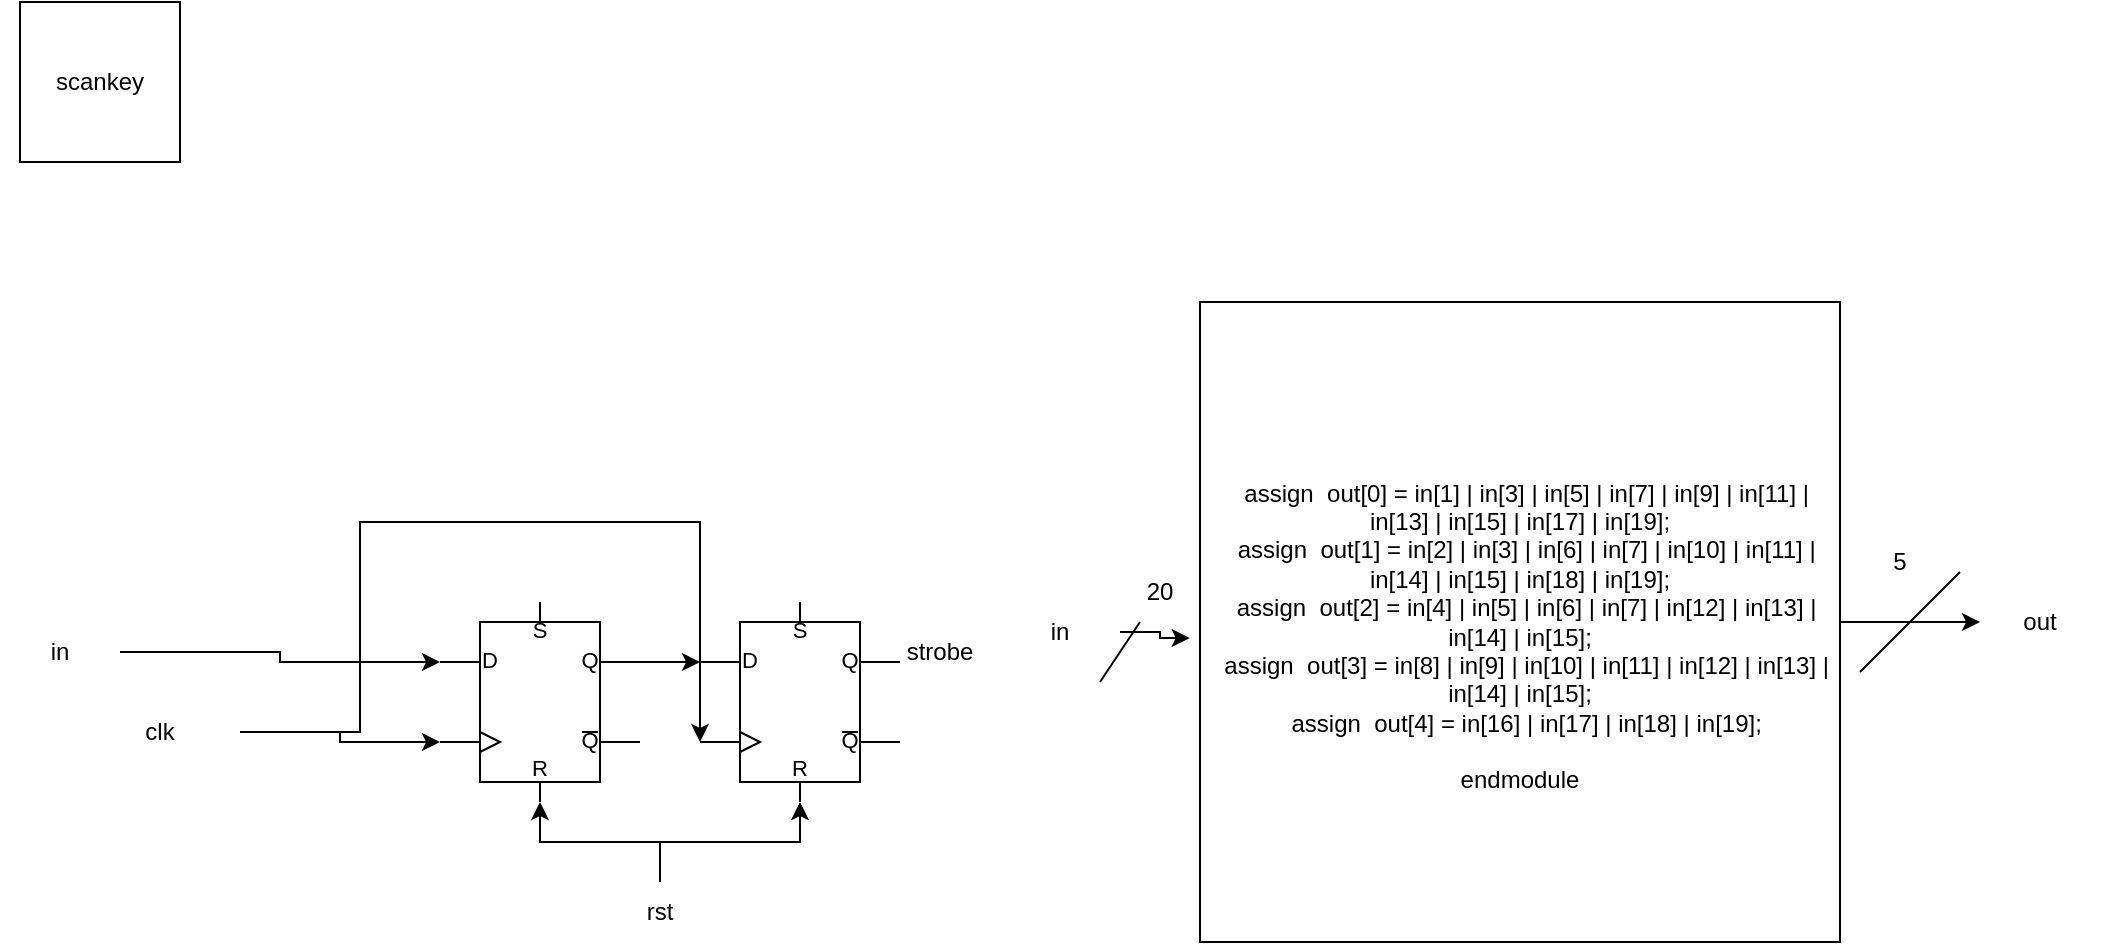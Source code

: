 <mxfile version="21.1.4" type="github">
  <diagram name="Page-1" id="kjlQmZi9r37JtP8QVC5k">
    <mxGraphModel dx="1360" dy="795" grid="1" gridSize="10" guides="1" tooltips="1" connect="1" arrows="1" fold="1" page="1" pageScale="1" pageWidth="850" pageHeight="1100" math="0" shadow="0">
      <root>
        <mxCell id="0" />
        <mxCell id="1" parent="0" />
        <mxCell id="WCnC0Boj_QlMHg6JY355-2" value="scankey" style="whiteSpace=wrap;html=1;aspect=fixed;" parent="1" vertex="1">
          <mxGeometry x="30" y="20" width="80" height="80" as="geometry" />
        </mxCell>
        <mxCell id="8hKc8VmLNUhdKkdxQona-16" style="edgeStyle=orthogonalEdgeStyle;rounded=0;orthogonalLoop=1;jettySize=auto;html=1;entryX=0;entryY=0.5;entryDx=0;entryDy=0;" parent="1" source="WCnC0Boj_QlMHg6JY355-3" target="8hKc8VmLNUhdKkdxQona-14" edge="1">
          <mxGeometry relative="1" as="geometry" />
        </mxCell>
        <mxCell id="WCnC0Boj_QlMHg6JY355-3" value="&lt;br&gt;&amp;nbsp; assign&amp;nbsp; out[0] = in[1] | in[3] | in[5] | in[7] | in[9] | in[11] | in[13] | in[15] | in[17] | in[19];&lt;br&gt;&amp;nbsp; assign&amp;nbsp; out[1] = in[2] | in[3] | in[6] | in[7] | in[10] | in[11] | in[14] | in[15] | in[18] | in[19];&lt;br&gt;&amp;nbsp; assign&amp;nbsp; out[2] = in[4] | in[5] | in[6] | in[7] | in[12] | in[13] | in[14] | in[15];&lt;br&gt;&amp;nbsp; assign&amp;nbsp; out[3] = in[8] | in[9] | in[10] | in[11] | in[12] | in[13] | in[14] | in[15];&lt;br&gt;&amp;nbsp; assign&amp;nbsp; out[4] = in[16] | in[17] | in[18] | in[19];&lt;br&gt;&lt;br&gt;endmodule" style="whiteSpace=wrap;html=1;aspect=fixed;" parent="1" vertex="1">
          <mxGeometry x="620" y="170" width="320" height="320" as="geometry" />
        </mxCell>
        <mxCell id="8hKc8VmLNUhdKkdxQona-6" style="edgeStyle=orthogonalEdgeStyle;rounded=0;orthogonalLoop=1;jettySize=auto;html=1;entryX=0;entryY=0.7;entryDx=0;entryDy=0;entryPerimeter=0;" parent="1" source="Yvk9czCzsU8q3JlW-Q5b-9" target="8hKc8VmLNUhdKkdxQona-1" edge="1">
          <mxGeometry relative="1" as="geometry" />
        </mxCell>
        <mxCell id="8hKc8VmLNUhdKkdxQona-7" style="edgeStyle=orthogonalEdgeStyle;rounded=0;orthogonalLoop=1;jettySize=auto;html=1;entryX=0;entryY=0.7;entryDx=0;entryDy=0;entryPerimeter=0;" parent="1" source="Yvk9czCzsU8q3JlW-Q5b-9" target="8hKc8VmLNUhdKkdxQona-2" edge="1">
          <mxGeometry relative="1" as="geometry">
            <mxPoint x="190" y="280" as="targetPoint" />
            <Array as="points">
              <mxPoint x="200" y="385" />
              <mxPoint x="200" y="280" />
              <mxPoint x="370" y="280" />
            </Array>
          </mxGeometry>
        </mxCell>
        <mxCell id="Yvk9czCzsU8q3JlW-Q5b-9" value="clk" style="text;html=1;strokeColor=none;fillColor=none;align=center;verticalAlign=middle;whiteSpace=wrap;rounded=0;" parent="1" vertex="1">
          <mxGeometry x="60" y="370" width="80" height="30" as="geometry" />
        </mxCell>
        <mxCell id="8hKc8VmLNUhdKkdxQona-4" style="edgeStyle=orthogonalEdgeStyle;rounded=0;orthogonalLoop=1;jettySize=auto;html=1;entryX=0.5;entryY=1;entryDx=0;entryDy=0;entryPerimeter=0;" parent="1" source="Yvk9czCzsU8q3JlW-Q5b-10" target="8hKc8VmLNUhdKkdxQona-2" edge="1">
          <mxGeometry relative="1" as="geometry">
            <mxPoint x="420" y="430" as="targetPoint" />
          </mxGeometry>
        </mxCell>
        <mxCell id="8hKc8VmLNUhdKkdxQona-5" style="edgeStyle=orthogonalEdgeStyle;rounded=0;orthogonalLoop=1;jettySize=auto;html=1;entryX=0.5;entryY=1;entryDx=0;entryDy=0;entryPerimeter=0;" parent="1" source="Yvk9czCzsU8q3JlW-Q5b-10" target="8hKc8VmLNUhdKkdxQona-1" edge="1">
          <mxGeometry relative="1" as="geometry" />
        </mxCell>
        <mxCell id="Yvk9czCzsU8q3JlW-Q5b-10" value="rst" style="text;html=1;strokeColor=none;fillColor=none;align=center;verticalAlign=middle;whiteSpace=wrap;rounded=0;" parent="1" vertex="1">
          <mxGeometry x="320" y="460" width="60" height="30" as="geometry" />
        </mxCell>
        <mxCell id="8hKc8VmLNUhdKkdxQona-10" style="edgeStyle=orthogonalEdgeStyle;rounded=0;orthogonalLoop=1;jettySize=auto;html=1;entryX=0;entryY=0.3;entryDx=0;entryDy=0;entryPerimeter=0;" parent="1" source="Yvk9czCzsU8q3JlW-Q5b-11" target="8hKc8VmLNUhdKkdxQona-1" edge="1">
          <mxGeometry relative="1" as="geometry" />
        </mxCell>
        <mxCell id="Yvk9czCzsU8q3JlW-Q5b-11" value="in" style="text;html=1;strokeColor=none;fillColor=none;align=center;verticalAlign=middle;whiteSpace=wrap;rounded=0;" parent="1" vertex="1">
          <mxGeometry x="20" y="330" width="60" height="30" as="geometry" />
        </mxCell>
        <mxCell id="Yvk9czCzsU8q3JlW-Q5b-12" value="&lt;div&gt;strobe&lt;/div&gt;" style="text;html=1;strokeColor=none;fillColor=none;align=center;verticalAlign=middle;whiteSpace=wrap;rounded=0;" parent="1" vertex="1">
          <mxGeometry x="460" y="330" width="60" height="30" as="geometry" />
        </mxCell>
        <mxCell id="8hKc8VmLNUhdKkdxQona-3" style="edgeStyle=orthogonalEdgeStyle;rounded=0;orthogonalLoop=1;jettySize=auto;html=1;exitX=1;exitY=0.3;exitDx=0;exitDy=0;exitPerimeter=0;entryX=0;entryY=0.3;entryDx=0;entryDy=0;entryPerimeter=0;" parent="1" source="8hKc8VmLNUhdKkdxQona-1" target="8hKc8VmLNUhdKkdxQona-2" edge="1">
          <mxGeometry relative="1" as="geometry" />
        </mxCell>
        <mxCell id="8hKc8VmLNUhdKkdxQona-1" value="" style="verticalLabelPosition=bottom;shadow=0;dashed=0;align=center;html=1;verticalAlign=top;shape=mxgraph.electrical.logic_gates.d_type_rs_flip-flop;" parent="1" vertex="1">
          <mxGeometry x="240" y="320" width="100" height="100" as="geometry" />
        </mxCell>
        <mxCell id="8hKc8VmLNUhdKkdxQona-2" value="" style="verticalLabelPosition=bottom;shadow=0;dashed=0;align=center;html=1;verticalAlign=top;shape=mxgraph.electrical.logic_gates.d_type_rs_flip-flop;" parent="1" vertex="1">
          <mxGeometry x="370" y="320" width="100" height="100" as="geometry" />
        </mxCell>
        <mxCell id="8hKc8VmLNUhdKkdxQona-13" style="edgeStyle=orthogonalEdgeStyle;rounded=0;orthogonalLoop=1;jettySize=auto;html=1;entryX=-0.016;entryY=0.525;entryDx=0;entryDy=0;entryPerimeter=0;" parent="1" source="8hKc8VmLNUhdKkdxQona-12" target="WCnC0Boj_QlMHg6JY355-3" edge="1">
          <mxGeometry relative="1" as="geometry" />
        </mxCell>
        <mxCell id="8hKc8VmLNUhdKkdxQona-12" value="&lt;div&gt;in&lt;/div&gt;" style="text;html=1;strokeColor=none;fillColor=none;align=center;verticalAlign=middle;whiteSpace=wrap;rounded=0;" parent="1" vertex="1">
          <mxGeometry x="520" y="320" width="60" height="30" as="geometry" />
        </mxCell>
        <mxCell id="8hKc8VmLNUhdKkdxQona-14" value="&lt;div&gt;out&lt;/div&gt;" style="text;html=1;strokeColor=none;fillColor=none;align=center;verticalAlign=middle;whiteSpace=wrap;rounded=0;" parent="1" vertex="1">
          <mxGeometry x="1010" y="315" width="60" height="30" as="geometry" />
        </mxCell>
        <mxCell id="yo3JSFF4KTQHQ4XF3got-3" value="" style="endArrow=none;html=1;rounded=0;" edge="1" parent="1" target="yo3JSFF4KTQHQ4XF3got-4">
          <mxGeometry width="50" height="50" relative="1" as="geometry">
            <mxPoint x="570" y="360" as="sourcePoint" />
            <mxPoint x="620" y="310" as="targetPoint" />
          </mxGeometry>
        </mxCell>
        <mxCell id="yo3JSFF4KTQHQ4XF3got-4" value="20" style="text;html=1;strokeColor=none;fillColor=none;align=center;verticalAlign=middle;whiteSpace=wrap;rounded=0;" vertex="1" parent="1">
          <mxGeometry x="570" y="300" width="60" height="30" as="geometry" />
        </mxCell>
        <mxCell id="yo3JSFF4KTQHQ4XF3got-5" value="5" style="text;html=1;strokeColor=none;fillColor=none;align=center;verticalAlign=middle;whiteSpace=wrap;rounded=0;" vertex="1" parent="1">
          <mxGeometry x="940" y="285" width="60" height="30" as="geometry" />
        </mxCell>
        <mxCell id="yo3JSFF4KTQHQ4XF3got-6" value="" style="endArrow=none;html=1;rounded=0;" edge="1" parent="1">
          <mxGeometry width="50" height="50" relative="1" as="geometry">
            <mxPoint x="950" y="355" as="sourcePoint" />
            <mxPoint x="1000" y="305" as="targetPoint" />
          </mxGeometry>
        </mxCell>
      </root>
    </mxGraphModel>
  </diagram>
</mxfile>
